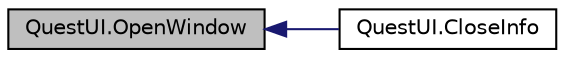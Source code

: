digraph "QuestUI.OpenWindow"
{
  edge [fontname="Helvetica",fontsize="10",labelfontname="Helvetica",labelfontsize="10"];
  node [fontname="Helvetica",fontsize="10",shape=record];
  rankdir="LR";
  Node16 [label="QuestUI.OpenWindow",height=0.2,width=0.4,color="black", fillcolor="grey75", style="filled", fontcolor="black"];
  Node16 -> Node17 [dir="back",color="midnightblue",fontsize="10",style="solid",fontname="Helvetica"];
  Node17 [label="QuestUI.CloseInfo",height=0.2,width=0.4,color="black", fillcolor="white", style="filled",URL="$class_quest_u_i.html#aa884d62a1f8f5afdb18a6ede0d27c45a",tooltip="Close only the QuestInfo Box "];
}
